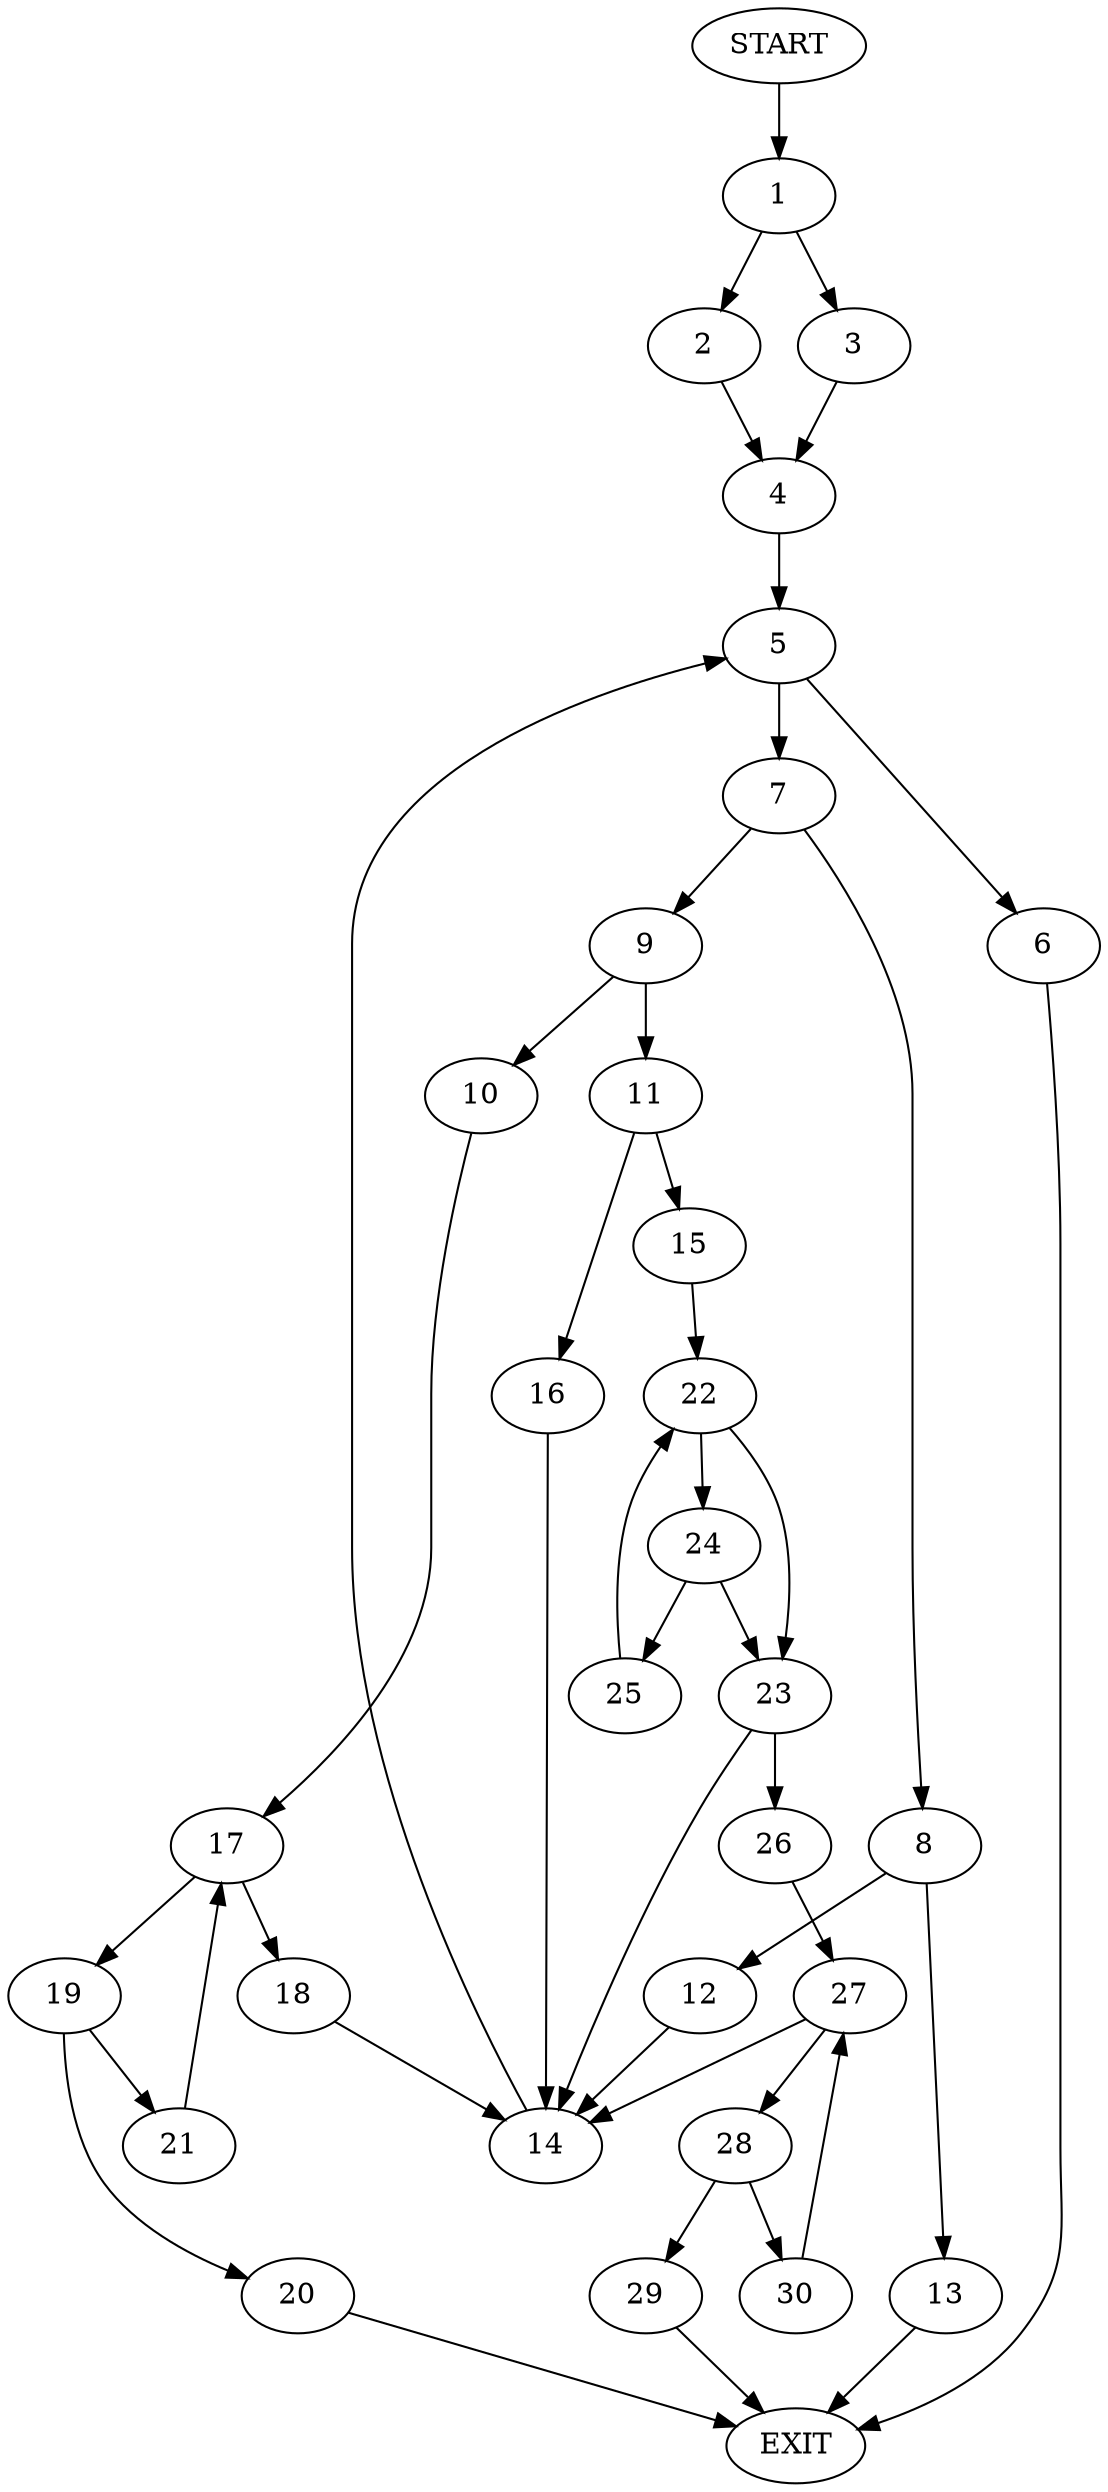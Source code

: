 digraph {
0 [label="START"]
31 [label="EXIT"]
0 -> 1
1 -> 2
1 -> 3
2 -> 4
3 -> 4
4 -> 5
5 -> 6
5 -> 7
7 -> 8
7 -> 9
6 -> 31
9 -> 10
9 -> 11
8 -> 12
8 -> 13
12 -> 14
13 -> 31
14 -> 5
11 -> 15
11 -> 16
10 -> 17
17 -> 18
17 -> 19
18 -> 14
19 -> 20
19 -> 21
20 -> 31
21 -> 17
16 -> 14
15 -> 22
22 -> 23
22 -> 24
24 -> 23
24 -> 25
23 -> 14
23 -> 26
25 -> 22
26 -> 27
27 -> 14
27 -> 28
28 -> 29
28 -> 30
30 -> 27
29 -> 31
}
